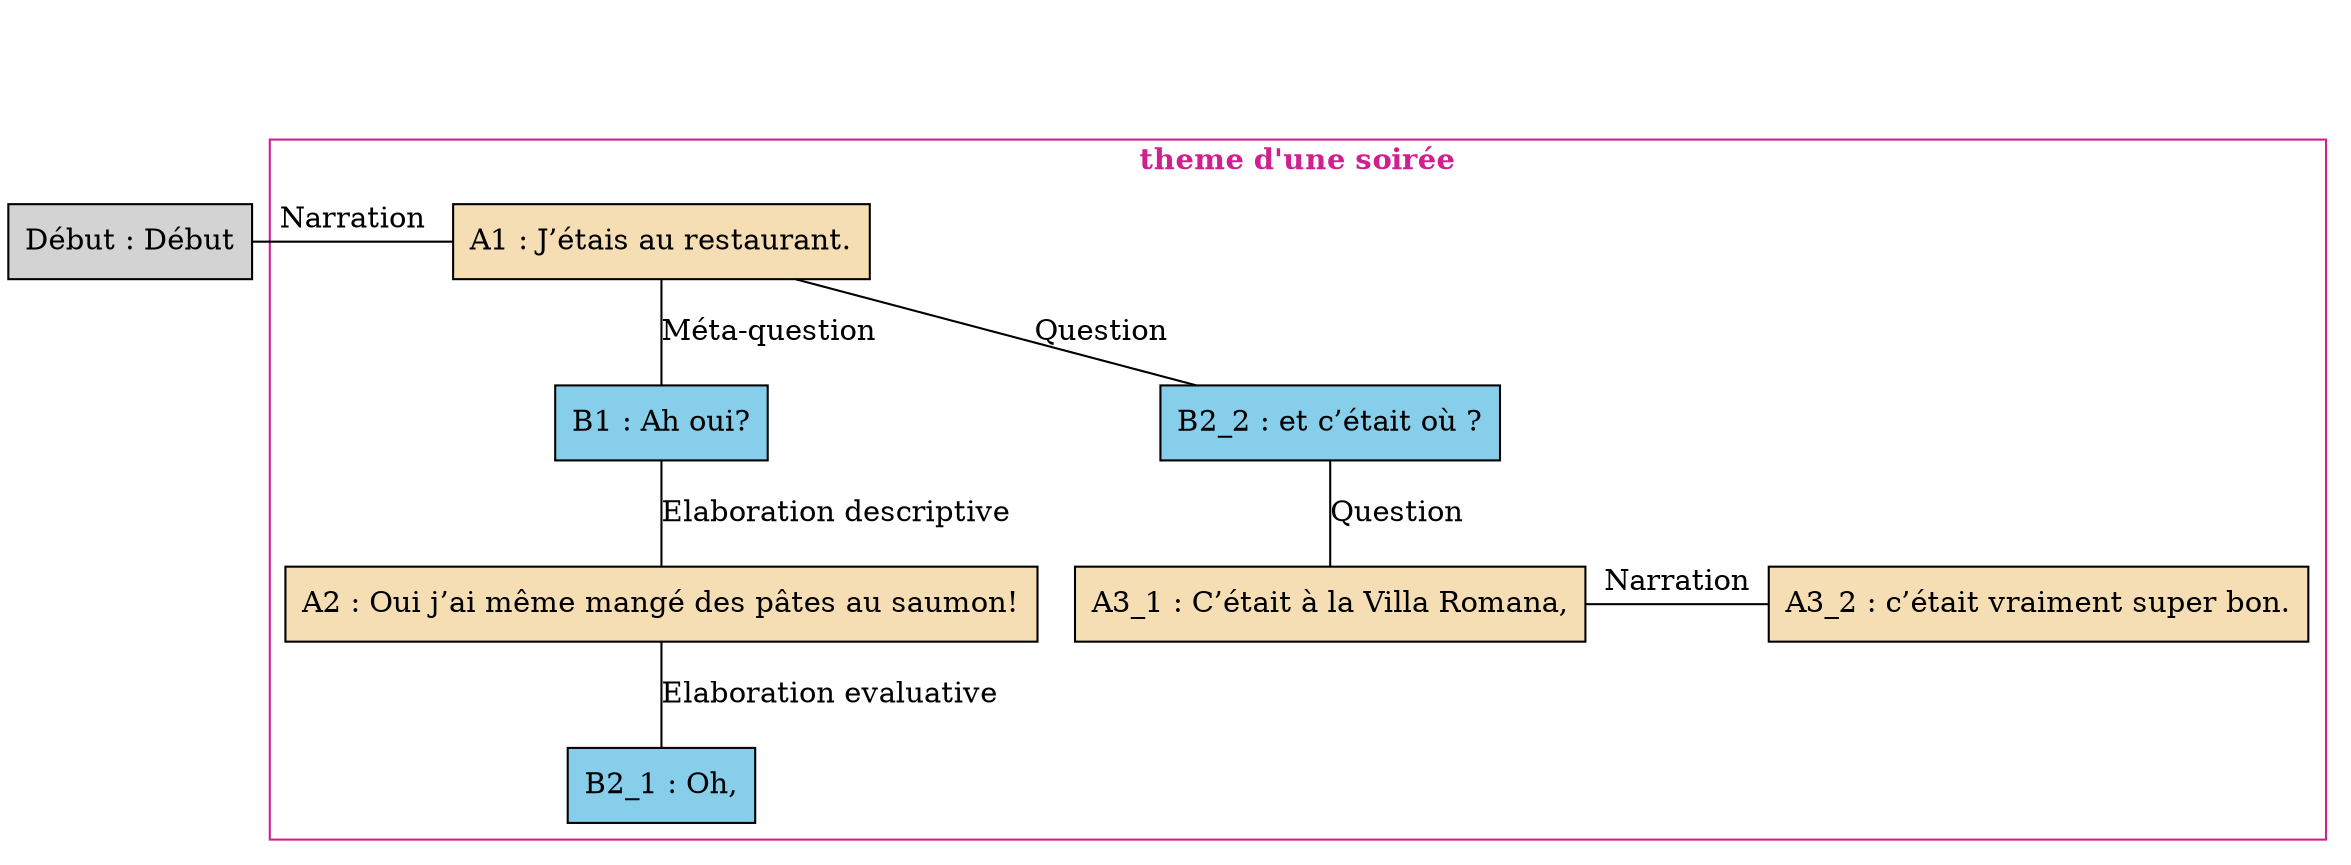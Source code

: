 digraph "Bac_a_sable_-_C08" {
	node [shape=box style=filled]
	newrank=true
	zero [style=invis]
	"Début" [label="Début : Début"]
	A1 [label="A1 : J’étais au restaurant." fillcolor=wheat]
	B1 [label="B1 : Ah oui?" fillcolor=skyblue]
	A2 [label="A2 : Oui j’ai même mangé des pâtes au saumon!" fillcolor=wheat]
	B2_1 [label="B2_1 : Oh," fillcolor=skyblue]
	B2_2 [label="B2_2 : et c’était où ?" fillcolor=skyblue]
	A3_1 [label="A3_1 : C’était à la Villa Romana," fillcolor=wheat]
	A3_2 [label="A3_2 : c’était vraiment super bon." fillcolor=wheat]
	zero -> "Début" [label="" style=invis]
	zero -> A1 [style=invis weight=1]
	"Début" -> A1 [label=Narration constraint=false dir=none]
	A1 -> B1 [label="Méta-question" dir=none weight=2]
	B1 -> A2 [label="Elaboration descriptive" dir=none weight=2]
	A2 -> B2_1 [label="Elaboration evaluative" dir=none weight=2]
	A1 -> B2_2 [label=Question dir=none weight=2]
	B2_2 -> A3_1 [label=Question dir=none weight=2]
	B2_2 -> A3_2 [style=invis weight=1]
	A3_1 -> A3_2 [label=Narration constraint=false dir=none]
	subgraph cluster_0 {
		label=<<B>theme d'une soirée</B>>
		color=violetred
		fontcolor=violetred
		A1
		B1
		A2
		B2_1
		B2_2
		A3_1
		A3_2
	}
}
